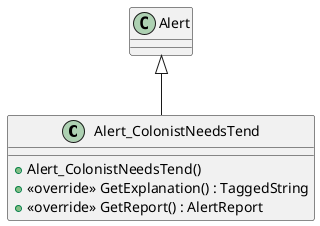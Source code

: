 @startuml
class Alert_ColonistNeedsTend {
    + Alert_ColonistNeedsTend()
    + <<override>> GetExplanation() : TaggedString
    + <<override>> GetReport() : AlertReport
}
Alert <|-- Alert_ColonistNeedsTend
@enduml
